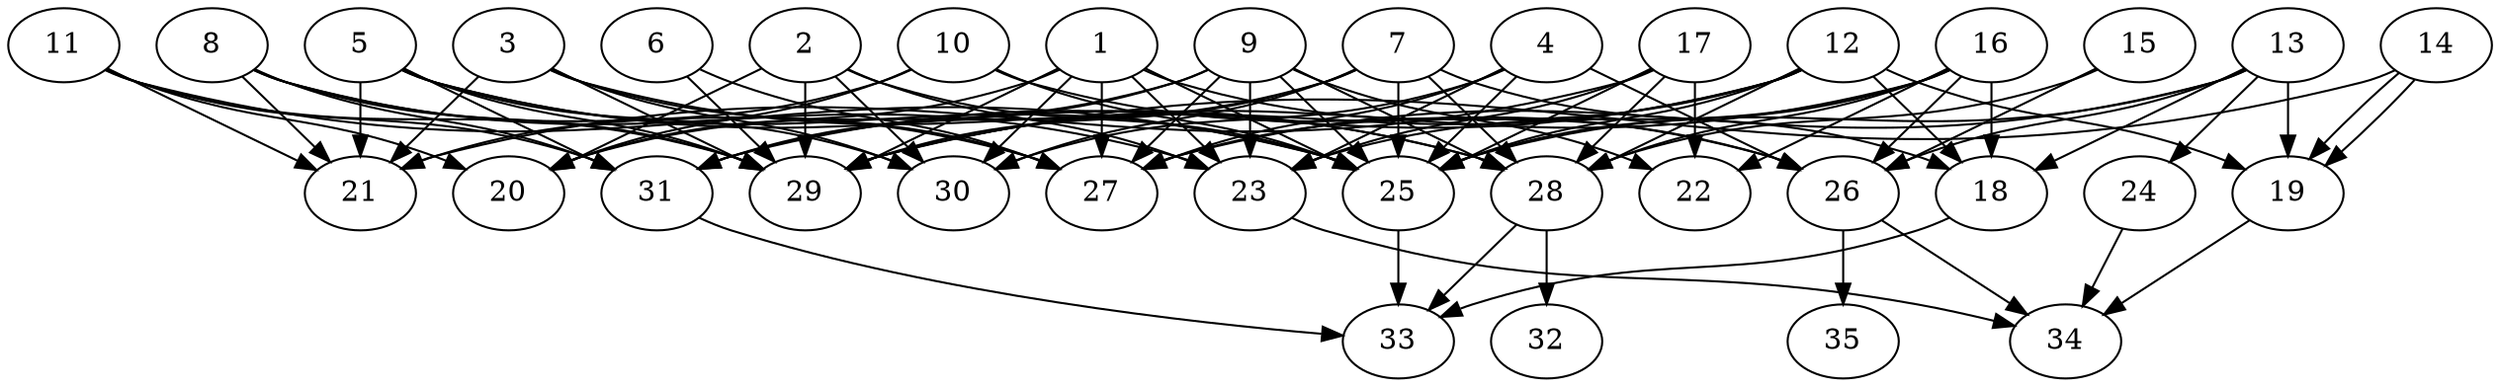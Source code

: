 // DAG automatically generated by daggen at Tue Aug  6 16:28:02 2019
// ./daggen --dot -n 35 --ccr 0.3 --fat 0.8 --regular 0.5 --density 0.7 --mindata 5242880 --maxdata 52428800 
digraph G {
  1 [size="42137600", alpha="0.11", expect_size="12641280"] 
  1 -> 20 [size ="12641280"]
  1 -> 23 [size ="12641280"]
  1 -> 25 [size ="12641280"]
  1 -> 26 [size ="12641280"]
  1 -> 27 [size ="12641280"]
  1 -> 29 [size ="12641280"]
  1 -> 30 [size ="12641280"]
  2 [size="135662933", alpha="0.03", expect_size="40698880"] 
  2 -> 20 [size ="40698880"]
  2 -> 23 [size ="40698880"]
  2 -> 25 [size ="40698880"]
  2 -> 29 [size ="40698880"]
  2 -> 30 [size ="40698880"]
  3 [size="28330667", alpha="0.11", expect_size="8499200"] 
  3 -> 21 [size ="8499200"]
  3 -> 27 [size ="8499200"]
  3 -> 28 [size ="8499200"]
  3 -> 29 [size ="8499200"]
  3 -> 30 [size ="8499200"]
  4 [size="71741440", alpha="0.11", expect_size="21522432"] 
  4 -> 23 [size ="21522432"]
  4 -> 25 [size ="21522432"]
  4 -> 26 [size ="21522432"]
  4 -> 27 [size ="21522432"]
  4 -> 30 [size ="21522432"]
  5 [size="86951253", alpha="0.08", expect_size="26085376"] 
  5 -> 21 [size ="26085376"]
  5 -> 25 [size ="26085376"]
  5 -> 28 [size ="26085376"]
  5 -> 29 [size ="26085376"]
  5 -> 30 [size ="26085376"]
  5 -> 31 [size ="26085376"]
  6 [size="141083307", alpha="0.16", expect_size="42324992"] 
  6 -> 27 [size ="42324992"]
  6 -> 29 [size ="42324992"]
  7 [size="101720747", alpha="0.04", expect_size="30516224"] 
  7 -> 18 [size ="30516224"]
  7 -> 25 [size ="30516224"]
  7 -> 28 [size ="30516224"]
  7 -> 29 [size ="30516224"]
  7 -> 30 [size ="30516224"]
  7 -> 31 [size ="30516224"]
  8 [size="52459520", alpha="0.09", expect_size="15737856"] 
  8 -> 21 [size ="15737856"]
  8 -> 23 [size ="15737856"]
  8 -> 27 [size ="15737856"]
  8 -> 29 [size ="15737856"]
  8 -> 31 [size ="15737856"]
  9 [size="167512747", alpha="0.01", expect_size="50253824"] 
  9 -> 20 [size ="50253824"]
  9 -> 22 [size ="50253824"]
  9 -> 23 [size ="50253824"]
  9 -> 25 [size ="50253824"]
  9 -> 27 [size ="50253824"]
  9 -> 28 [size ="50253824"]
  9 -> 31 [size ="50253824"]
  10 [size="96911360", alpha="0.08", expect_size="29073408"] 
  10 -> 20 [size ="29073408"]
  10 -> 21 [size ="29073408"]
  10 -> 25 [size ="29073408"]
  10 -> 26 [size ="29073408"]
  11 [size="87060480", alpha="0.05", expect_size="26118144"] 
  11 -> 20 [size ="26118144"]
  11 -> 21 [size ="26118144"]
  11 -> 25 [size ="26118144"]
  11 -> 29 [size ="26118144"]
  11 -> 31 [size ="26118144"]
  12 [size="172810240", alpha="0.14", expect_size="51843072"] 
  12 -> 18 [size ="51843072"]
  12 -> 19 [size ="51843072"]
  12 -> 25 [size ="51843072"]
  12 -> 27 [size ="51843072"]
  12 -> 28 [size ="51843072"]
  12 -> 29 [size ="51843072"]
  12 -> 31 [size ="51843072"]
  13 [size="39075840", alpha="0.13", expect_size="11722752"] 
  13 -> 18 [size ="11722752"]
  13 -> 19 [size ="11722752"]
  13 -> 24 [size ="11722752"]
  13 -> 25 [size ="11722752"]
  13 -> 26 [size ="11722752"]
  13 -> 27 [size ="11722752"]
  14 [size="127201280", alpha="0.03", expect_size="38160384"] 
  14 -> 19 [size ="38160384"]
  14 -> 19 [size ="38160384"]
  14 -> 29 [size ="38160384"]
  15 [size="57719467", alpha="0.18", expect_size="17315840"] 
  15 -> 26 [size ="17315840"]
  15 -> 28 [size ="17315840"]
  16 [size="117742933", alpha="0.05", expect_size="35322880"] 
  16 -> 18 [size ="35322880"]
  16 -> 22 [size ="35322880"]
  16 -> 23 [size ="35322880"]
  16 -> 25 [size ="35322880"]
  16 -> 26 [size ="35322880"]
  16 -> 28 [size ="35322880"]
  16 -> 29 [size ="35322880"]
  17 [size="85285547", alpha="0.16", expect_size="25585664"] 
  17 -> 21 [size ="25585664"]
  17 -> 22 [size ="25585664"]
  17 -> 23 [size ="25585664"]
  17 -> 25 [size ="25585664"]
  17 -> 28 [size ="25585664"]
  18 [size="115937280", alpha="0.14", expect_size="34781184"] 
  18 -> 33 [size ="34781184"]
  19 [size="28255573", alpha="0.20", expect_size="8476672"] 
  19 -> 34 [size ="8476672"]
  20 [size="33211733", alpha="0.15", expect_size="9963520"] 
  21 [size="97553067", alpha="0.14", expect_size="29265920"] 
  22 [size="135331840", alpha="0.09", expect_size="40599552"] 
  23 [size="91460267", alpha="0.04", expect_size="27438080"] 
  23 -> 34 [size ="27438080"]
  24 [size="39488853", alpha="0.06", expect_size="11846656"] 
  24 -> 34 [size ="11846656"]
  25 [size="60484267", alpha="0.17", expect_size="18145280"] 
  25 -> 33 [size ="18145280"]
  26 [size="45373440", alpha="0.04", expect_size="13612032"] 
  26 -> 34 [size ="13612032"]
  26 -> 35 [size ="13612032"]
  27 [size="83162453", alpha="0.02", expect_size="24948736"] 
  28 [size="50848427", alpha="0.04", expect_size="15254528"] 
  28 -> 32 [size ="15254528"]
  28 -> 33 [size ="15254528"]
  29 [size="160542720", alpha="0.05", expect_size="48162816"] 
  30 [size="157221547", alpha="0.16", expect_size="47166464"] 
  31 [size="121453227", alpha="0.16", expect_size="36435968"] 
  31 -> 33 [size ="36435968"]
  32 [size="77905920", alpha="0.16", expect_size="23371776"] 
  33 [size="144769707", alpha="0.19", expect_size="43430912"] 
  34 [size="18319360", alpha="0.15", expect_size="5495808"] 
  35 [size="67403093", alpha="0.17", expect_size="20220928"] 
}
